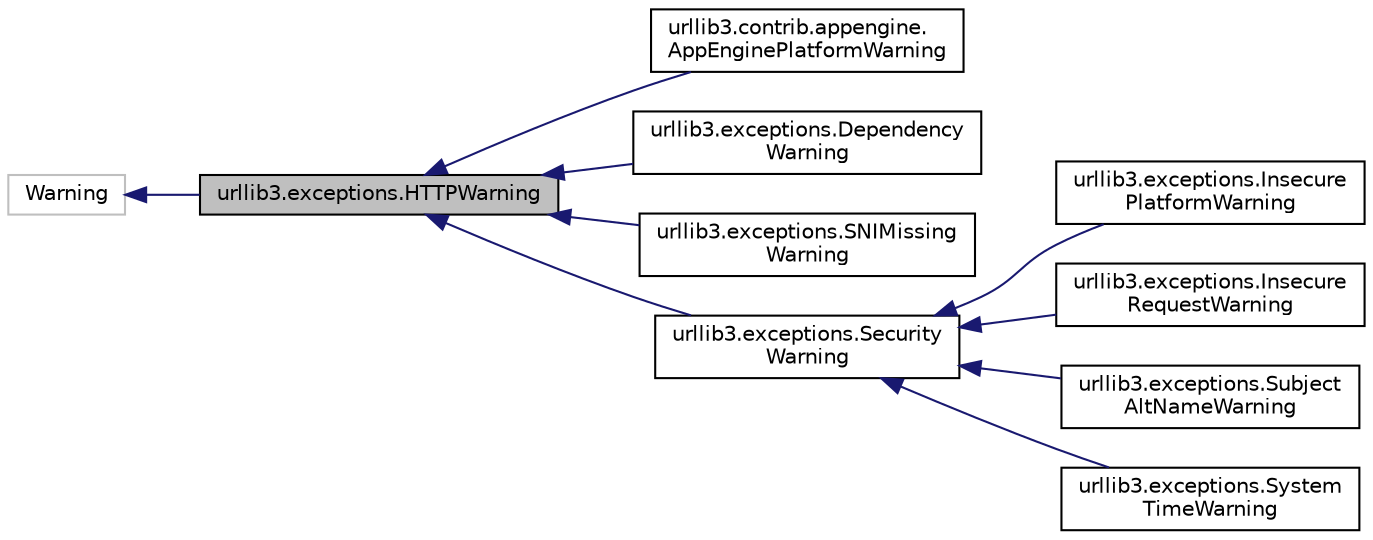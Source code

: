 digraph "urllib3.exceptions.HTTPWarning"
{
 // LATEX_PDF_SIZE
  edge [fontname="Helvetica",fontsize="10",labelfontname="Helvetica",labelfontsize="10"];
  node [fontname="Helvetica",fontsize="10",shape=record];
  rankdir="LR";
  Node1 [label="urllib3.exceptions.HTTPWarning",height=0.2,width=0.4,color="black", fillcolor="grey75", style="filled", fontcolor="black",tooltip=" "];
  Node2 -> Node1 [dir="back",color="midnightblue",fontsize="10",style="solid"];
  Node2 [label="Warning",height=0.2,width=0.4,color="grey75", fillcolor="white", style="filled",tooltip=" "];
  Node1 -> Node3 [dir="back",color="midnightblue",fontsize="10",style="solid"];
  Node3 [label="urllib3.contrib.appengine.\lAppEnginePlatformWarning",height=0.2,width=0.4,color="black", fillcolor="white", style="filled",URL="$classurllib3_1_1contrib_1_1appengine_1_1AppEnginePlatformWarning.html",tooltip=" "];
  Node1 -> Node4 [dir="back",color="midnightblue",fontsize="10",style="solid"];
  Node4 [label="urllib3.exceptions.Dependency\lWarning",height=0.2,width=0.4,color="black", fillcolor="white", style="filled",URL="$classurllib3_1_1exceptions_1_1DependencyWarning.html",tooltip=" "];
  Node1 -> Node5 [dir="back",color="midnightblue",fontsize="10",style="solid"];
  Node5 [label="urllib3.exceptions.SNIMissing\lWarning",height=0.2,width=0.4,color="black", fillcolor="white", style="filled",URL="$classurllib3_1_1exceptions_1_1SNIMissingWarning.html",tooltip=" "];
  Node1 -> Node6 [dir="back",color="midnightblue",fontsize="10",style="solid"];
  Node6 [label="urllib3.exceptions.Security\lWarning",height=0.2,width=0.4,color="black", fillcolor="white", style="filled",URL="$classurllib3_1_1exceptions_1_1SecurityWarning.html",tooltip=" "];
  Node6 -> Node7 [dir="back",color="midnightblue",fontsize="10",style="solid"];
  Node7 [label="urllib3.exceptions.Insecure\lPlatformWarning",height=0.2,width=0.4,color="black", fillcolor="white", style="filled",URL="$classurllib3_1_1exceptions_1_1InsecurePlatformWarning.html",tooltip=" "];
  Node6 -> Node8 [dir="back",color="midnightblue",fontsize="10",style="solid"];
  Node8 [label="urllib3.exceptions.Insecure\lRequestWarning",height=0.2,width=0.4,color="black", fillcolor="white", style="filled",URL="$classurllib3_1_1exceptions_1_1InsecureRequestWarning.html",tooltip=" "];
  Node6 -> Node9 [dir="back",color="midnightblue",fontsize="10",style="solid"];
  Node9 [label="urllib3.exceptions.Subject\lAltNameWarning",height=0.2,width=0.4,color="black", fillcolor="white", style="filled",URL="$classurllib3_1_1exceptions_1_1SubjectAltNameWarning.html",tooltip=" "];
  Node6 -> Node10 [dir="back",color="midnightblue",fontsize="10",style="solid"];
  Node10 [label="urllib3.exceptions.System\lTimeWarning",height=0.2,width=0.4,color="black", fillcolor="white", style="filled",URL="$classurllib3_1_1exceptions_1_1SystemTimeWarning.html",tooltip=" "];
}
